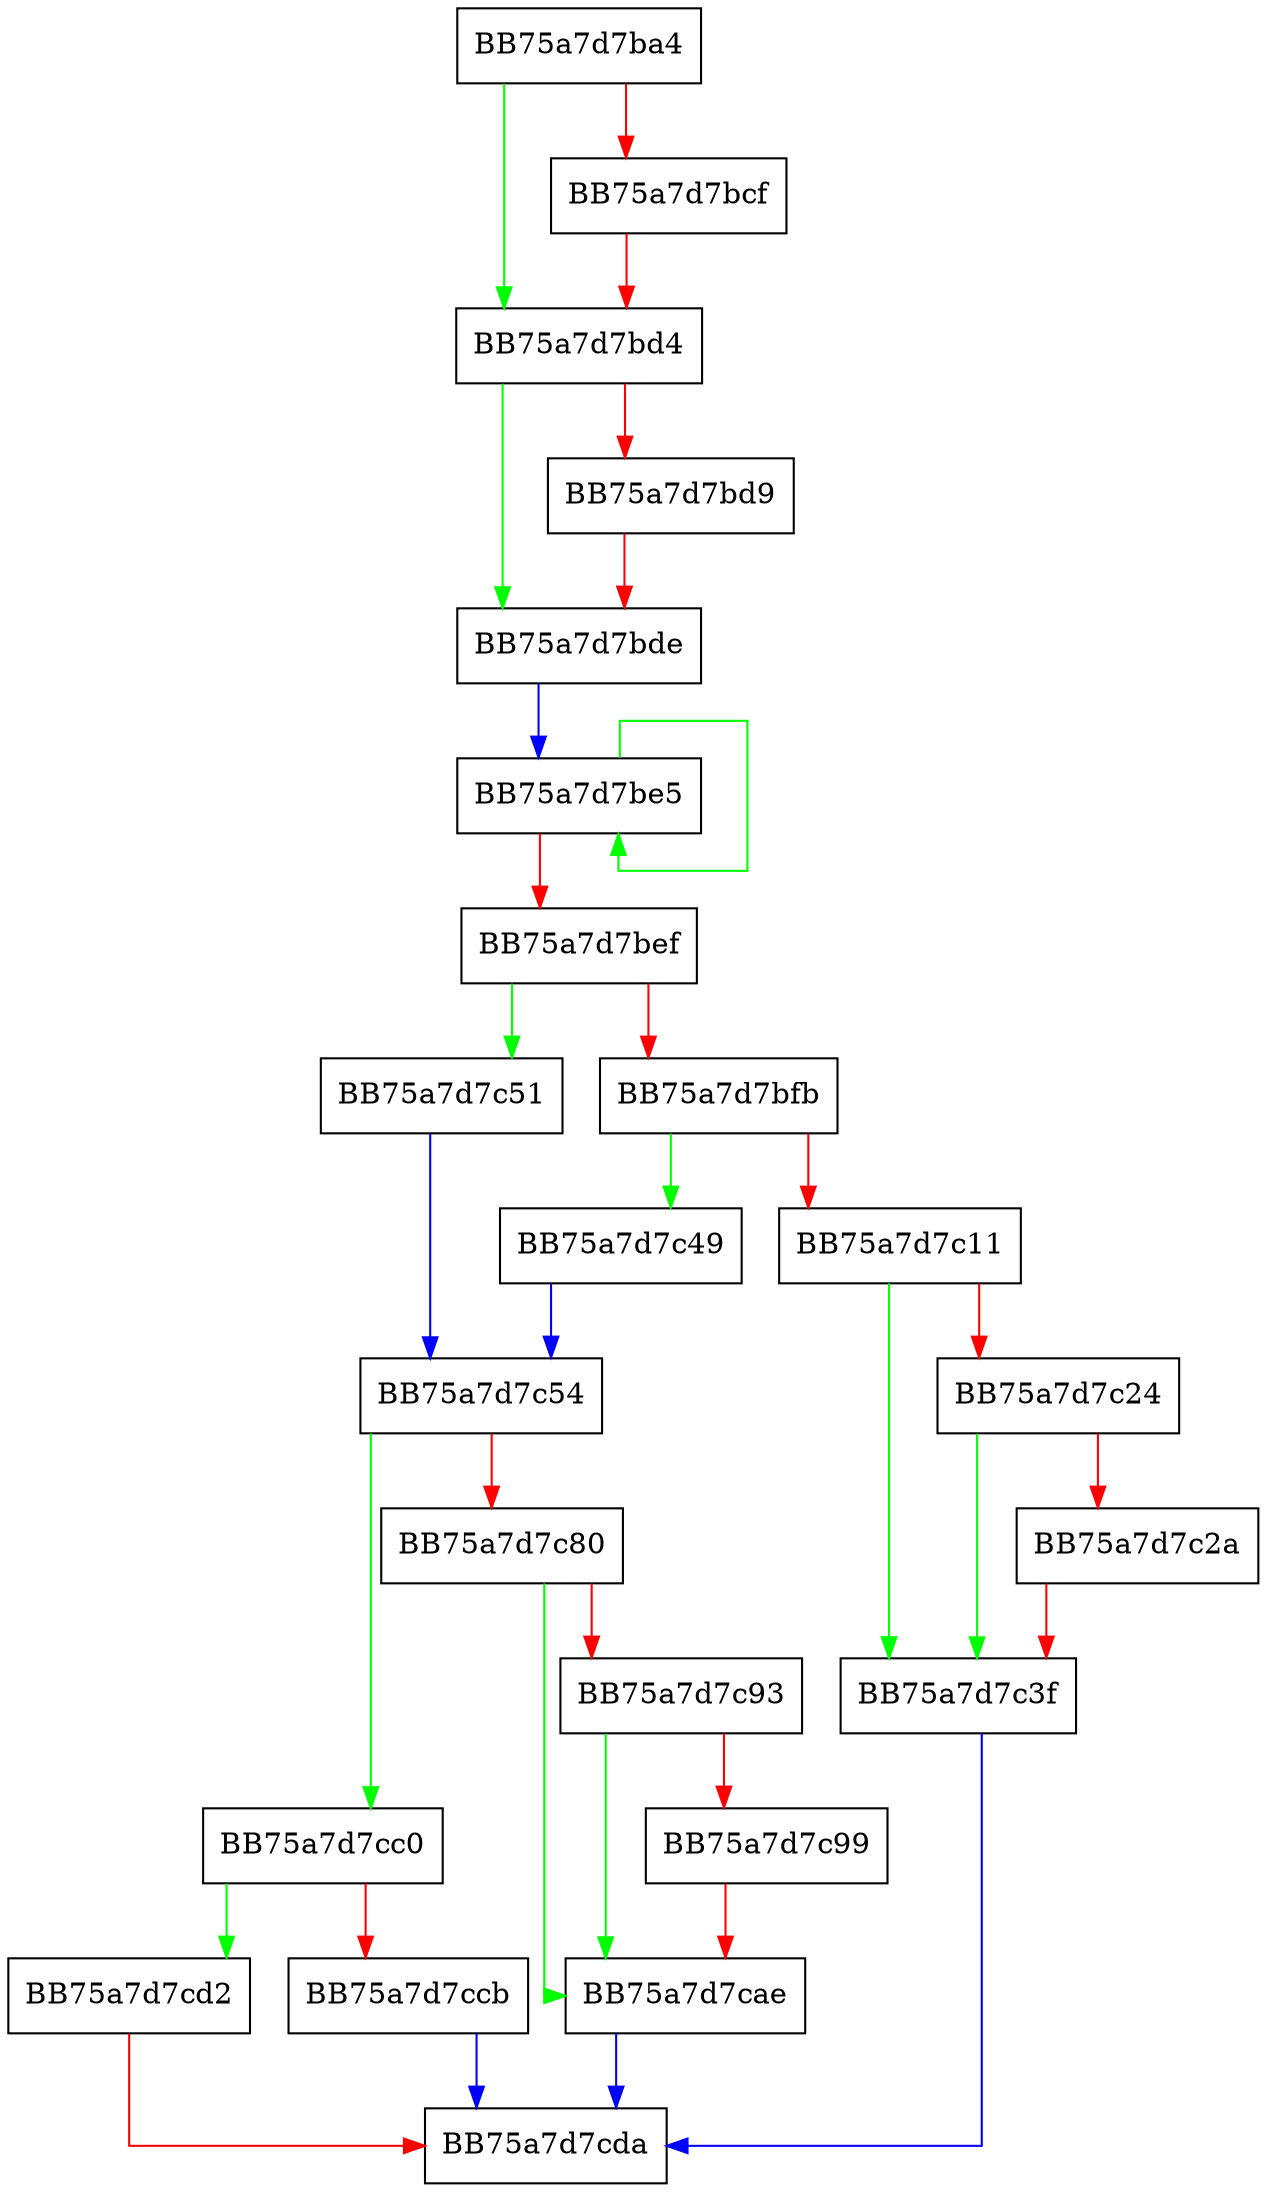 digraph MakeHiveString {
  node [shape="box"];
  graph [splines=ortho];
  BB75a7d7ba4 -> BB75a7d7bd4 [color="green"];
  BB75a7d7ba4 -> BB75a7d7bcf [color="red"];
  BB75a7d7bcf -> BB75a7d7bd4 [color="red"];
  BB75a7d7bd4 -> BB75a7d7bde [color="green"];
  BB75a7d7bd4 -> BB75a7d7bd9 [color="red"];
  BB75a7d7bd9 -> BB75a7d7bde [color="red"];
  BB75a7d7bde -> BB75a7d7be5 [color="blue"];
  BB75a7d7be5 -> BB75a7d7be5 [color="green"];
  BB75a7d7be5 -> BB75a7d7bef [color="red"];
  BB75a7d7bef -> BB75a7d7c51 [color="green"];
  BB75a7d7bef -> BB75a7d7bfb [color="red"];
  BB75a7d7bfb -> BB75a7d7c49 [color="green"];
  BB75a7d7bfb -> BB75a7d7c11 [color="red"];
  BB75a7d7c11 -> BB75a7d7c3f [color="green"];
  BB75a7d7c11 -> BB75a7d7c24 [color="red"];
  BB75a7d7c24 -> BB75a7d7c3f [color="green"];
  BB75a7d7c24 -> BB75a7d7c2a [color="red"];
  BB75a7d7c2a -> BB75a7d7c3f [color="red"];
  BB75a7d7c3f -> BB75a7d7cda [color="blue"];
  BB75a7d7c49 -> BB75a7d7c54 [color="blue"];
  BB75a7d7c51 -> BB75a7d7c54 [color="blue"];
  BB75a7d7c54 -> BB75a7d7cc0 [color="green"];
  BB75a7d7c54 -> BB75a7d7c80 [color="red"];
  BB75a7d7c80 -> BB75a7d7cae [color="green"];
  BB75a7d7c80 -> BB75a7d7c93 [color="red"];
  BB75a7d7c93 -> BB75a7d7cae [color="green"];
  BB75a7d7c93 -> BB75a7d7c99 [color="red"];
  BB75a7d7c99 -> BB75a7d7cae [color="red"];
  BB75a7d7cae -> BB75a7d7cda [color="blue"];
  BB75a7d7cc0 -> BB75a7d7cd2 [color="green"];
  BB75a7d7cc0 -> BB75a7d7ccb [color="red"];
  BB75a7d7ccb -> BB75a7d7cda [color="blue"];
  BB75a7d7cd2 -> BB75a7d7cda [color="red"];
}
